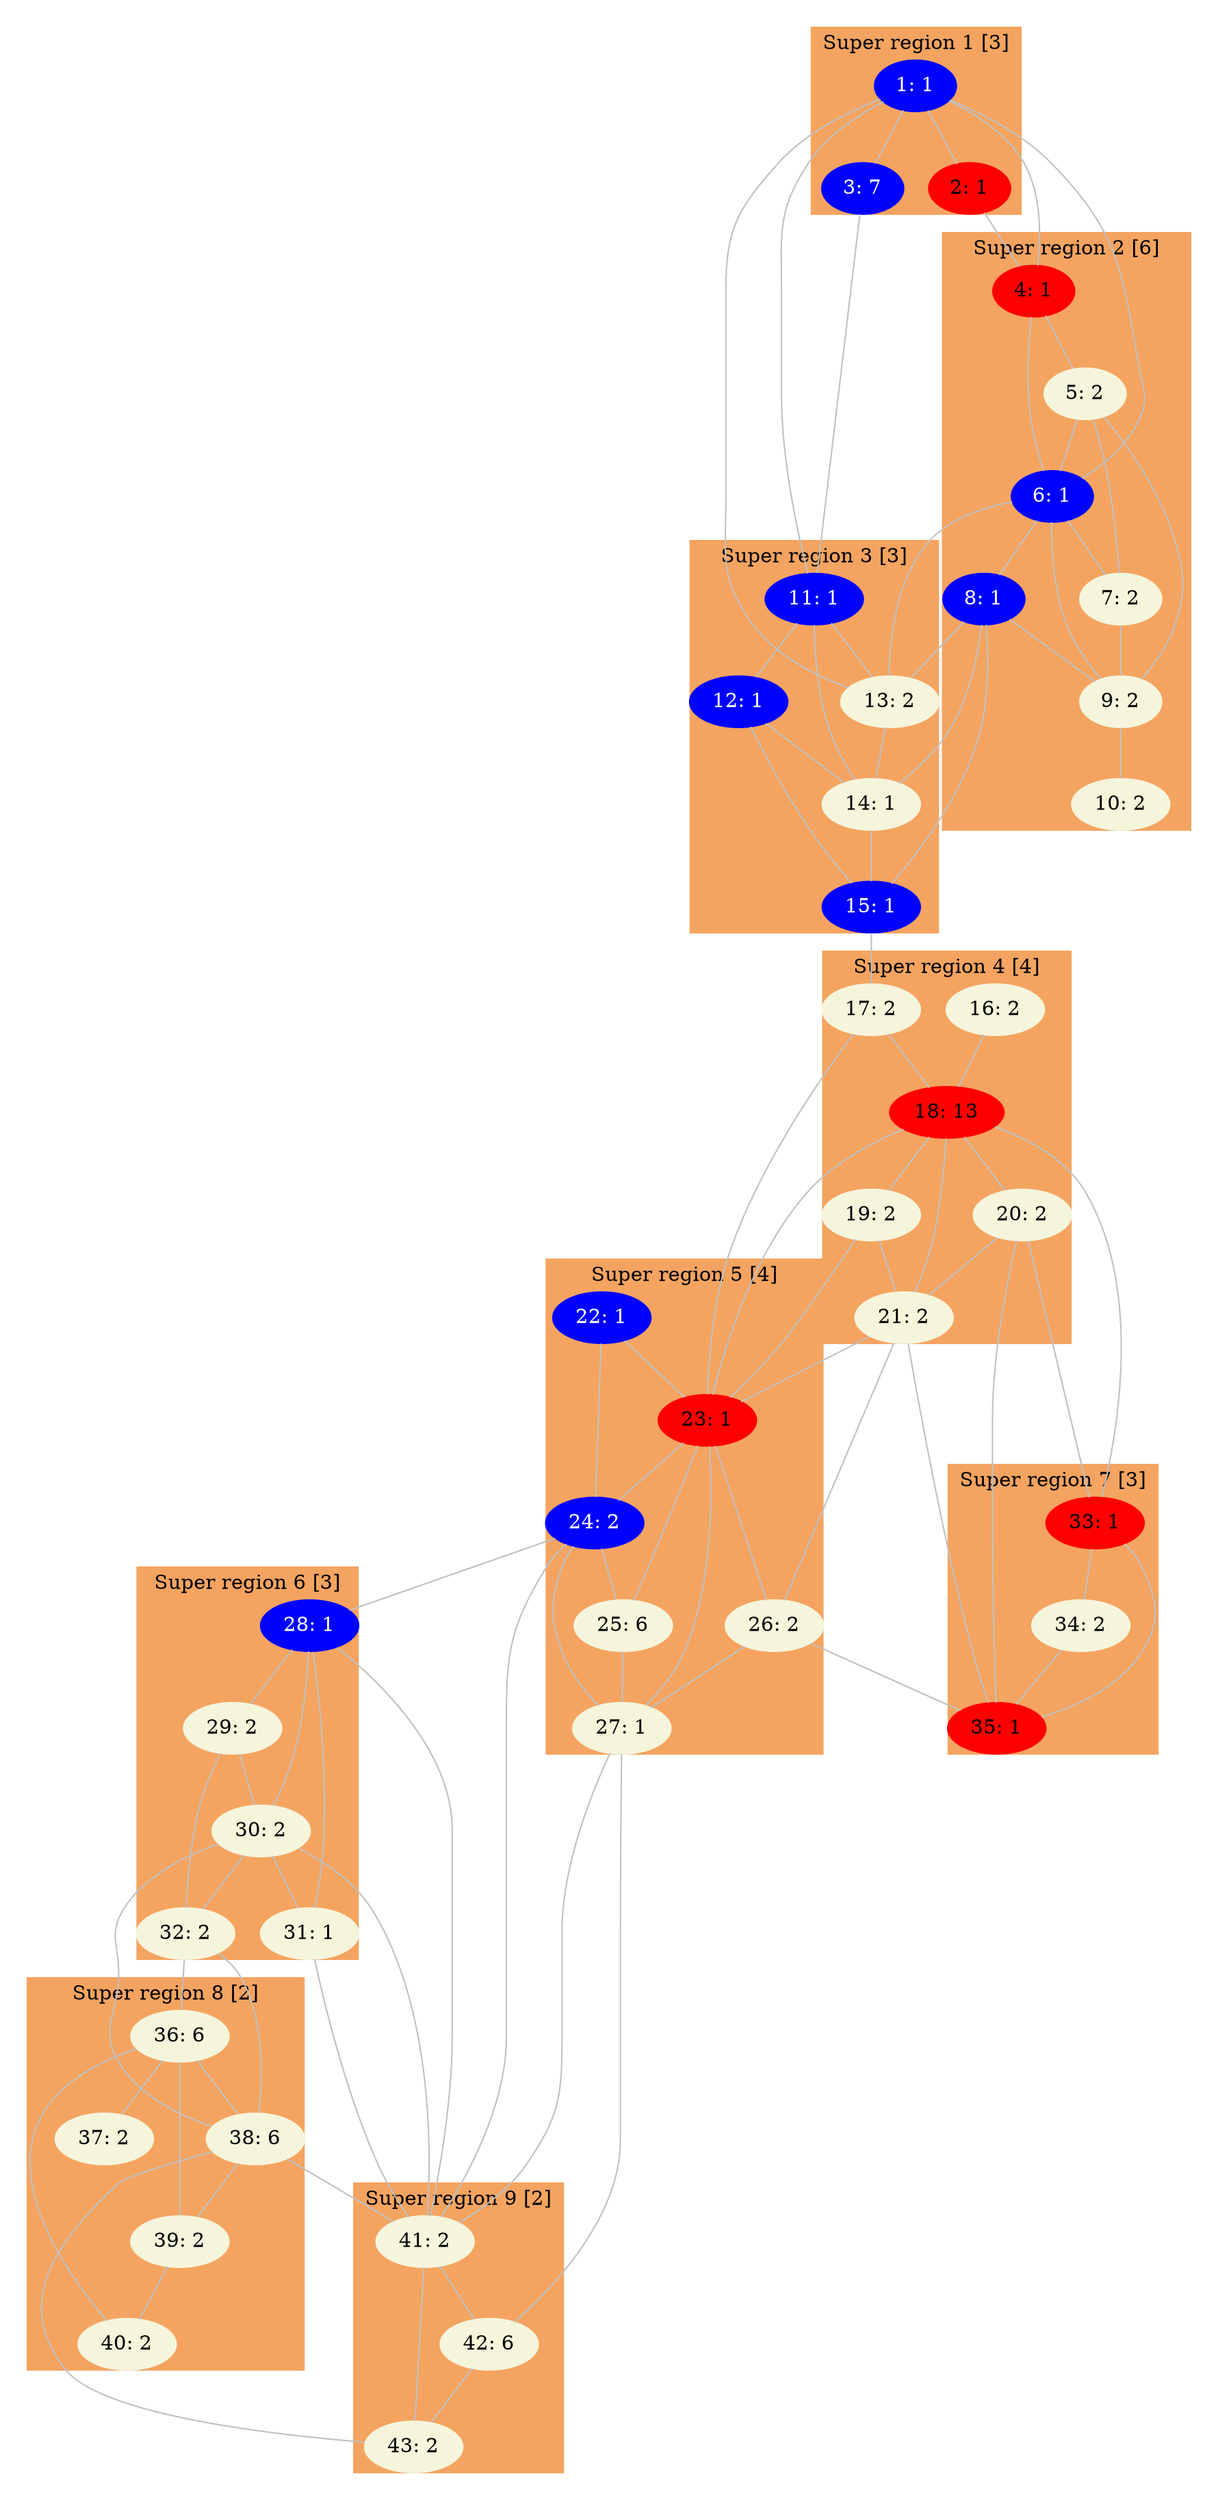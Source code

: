 digraph G {
  margin=0.1;
  center=false;
    subgraph cluster1 {
        label="Super region 1 [3]";
        style=filled;
        color=sandybrown;
        1 [label="1: 1",style=filled,fontcolor=white,color=blue];
        2 [label="2: 1",style=filled,fontcolor=black,color=red];
        3 [label="3: 7",style=filled,fontcolor=white,color=blue];
    }
        subgraph cluster2 {
        label="Super region 2 [6]";
        style=filled;
        color=sandybrown;
        4 [label="4: 1",style=filled,fontcolor=black,color=red];
        5 [label="5: 2",style=filled,fontcolor=black,color=beige];
        6 [label="6: 1",style=filled,fontcolor=white,color=blue];
        7 [label="7: 2",style=filled,fontcolor=black,color=beige];
        8 [label="8: 1",style=filled,fontcolor=white,color=blue];
        9 [label="9: 2",style=filled,fontcolor=black,color=beige];
        10 [label="10: 2",style=filled,fontcolor=black,color=beige];
    }
        subgraph cluster3 {
        label="Super region 3 [3]";
        style=filled;
        color=sandybrown;
        11 [label="11: 1",style=filled,fontcolor=white,color=blue];
        12 [label="12: 1",style=filled,fontcolor=white,color=blue];
        13 [label="13: 2",style=filled,fontcolor=black,color=beige];
        14 [label="14: 1",style=filled,fontcolor=black,color=beige];
        15 [label="15: 1",style=filled,fontcolor=white,color=blue];
    }
        subgraph cluster4 {
        label="Super region 4 [4]";
        style=filled;
        color=sandybrown;
        16 [label="16: 2",style=filled,fontcolor=black,color=beige];
        17 [label="17: 2",style=filled,fontcolor=black,color=beige];
        18 [label="18: 13",style=filled,fontcolor=black,color=red];
        19 [label="19: 2",style=filled,fontcolor=black,color=beige];
        20 [label="20: 2",style=filled,fontcolor=black,color=beige];
        21 [label="21: 2",style=filled,fontcolor=black,color=beige];
    }
        subgraph cluster5 {
        label="Super region 5 [4]";
        style=filled;
        color=sandybrown;
        22 [label="22: 1",style=filled,fontcolor=white,color=blue];
        23 [label="23: 1",style=filled,fontcolor=black,color=red];
        24 [label="24: 2",style=filled,fontcolor=white,color=blue];
        25 [label="25: 6",style=filled,fontcolor=black,color=beige];
        26 [label="26: 2",style=filled,fontcolor=black,color=beige];
        27 [label="27: 1",style=filled,fontcolor=black,color=beige];
    }
        subgraph cluster6 {
        label="Super region 6 [3]";
        style=filled;
        color=sandybrown;
        28 [label="28: 1",style=filled,fontcolor=white,color=blue];
        29 [label="29: 2",style=filled,fontcolor=black,color=beige];
        30 [label="30: 2",style=filled,fontcolor=black,color=beige];
        31 [label="31: 1",style=filled,fontcolor=black,color=beige];
        32 [label="32: 2",style=filled,fontcolor=black,color=beige];
    }
        subgraph cluster7 {
        label="Super region 7 [3]";
        style=filled;
        color=sandybrown;
        33 [label="33: 1",style=filled,fontcolor=black,color=red];
        34 [label="34: 2",style=filled,fontcolor=black,color=beige];
        35 [label="35: 1",style=filled,fontcolor=black,color=red];
    }
        subgraph cluster8 {
        label="Super region 8 [2]";
        style=filled;
        color=sandybrown;
        36 [label="36: 6",style=filled,fontcolor=black,color=beige];
        37 [label="37: 2",style=filled,fontcolor=black,color=beige];
        38 [label="38: 6",style=filled,fontcolor=black,color=beige];
        39 [label="39: 2",style=filled,fontcolor=black,color=beige];
        40 [label="40: 2",style=filled,fontcolor=black,color=beige];
    }
        subgraph cluster9 {
        label="Super region 9 [2]";
        style=filled;
        color=sandybrown;
        41 [label="41: 2",style=filled,fontcolor=black,color=beige];
        42 [label="42: 6",style=filled,fontcolor=black,color=beige];
        43 [label="43: 2",style=filled,fontcolor=black,color=beige];
    }
    1 -> 2 [color=grey,arrowhead=none,penwidth=1.0];
    1 -> 3 [color=grey,arrowhead=none,penwidth=1.0];
    1 -> 4 [color=grey,arrowhead=none,penwidth=1.0];
    1 -> 6 [color=grey,arrowhead=none,penwidth=1.0];
    1 -> 11 [color=grey,arrowhead=none,penwidth=1.0];
    1 -> 13 [color=grey,arrowhead=none,penwidth=1.0];
    2 -> 4 [color=grey,arrowhead=none,penwidth=1.0];
    3 -> 11 [color=grey,arrowhead=none,penwidth=1.0];
    4 -> 5 [color=grey,arrowhead=none,penwidth=1.0];
    4 -> 6 [color=grey,arrowhead=none,penwidth=1.0];
    5 -> 6 [color=grey,arrowhead=none,penwidth=1.0];
    5 -> 7 [color=grey,arrowhead=none,penwidth=1.0];
    5 -> 9 [color=grey,arrowhead=none,penwidth=1.0];
    6 -> 7 [color=grey,arrowhead=none,penwidth=1.0];
    6 -> 8 [color=grey,arrowhead=none,penwidth=1.0];
    6 -> 9 [color=grey,arrowhead=none,penwidth=1.0];
    6 -> 13 [color=grey,arrowhead=none,penwidth=1.0];
    7 -> 9 [color=grey,arrowhead=none,penwidth=1.0];
    8 -> 9 [color=grey,arrowhead=none,penwidth=1.0];
    8 -> 13 [color=grey,arrowhead=none,penwidth=1.0];
    8 -> 14 [color=grey,arrowhead=none,penwidth=1.0];
    8 -> 15 [color=grey,arrowhead=none,penwidth=1.0];
    9 -> 10 [color=grey,arrowhead=none,penwidth=1.0];
    11 -> 12 [color=grey,arrowhead=none,penwidth=1.0];
    11 -> 13 [color=grey,arrowhead=none,penwidth=1.0];
    11 -> 14 [color=grey,arrowhead=none,penwidth=1.0];
    12 -> 14 [color=grey,arrowhead=none,penwidth=1.0];
    12 -> 15 [color=grey,arrowhead=none,penwidth=1.0];
    13 -> 14 [color=grey,arrowhead=none,penwidth=1.0];
    14 -> 15 [color=grey,arrowhead=none,penwidth=1.0];
    15 -> 17 [color=grey,arrowhead=none,penwidth=1.0];
    16 -> 18 [color=grey,arrowhead=none,penwidth=1.0];
    17 -> 18 [color=grey,arrowhead=none,penwidth=1.0];
    17 -> 23 [color=grey,arrowhead=none,penwidth=1.0];
    18 -> 19 [color=grey,arrowhead=none,penwidth=1.0];
    18 -> 20 [color=grey,arrowhead=none,penwidth=1.0];
    18 -> 21 [color=grey,arrowhead=none,penwidth=1.0];
    18 -> 23 [color=grey,arrowhead=none,penwidth=1.0];
    18 -> 33 [color=grey,arrowhead=none,penwidth=1.0];
    19 -> 21 [color=grey,arrowhead=none,penwidth=1.0];
    19 -> 23 [color=grey,arrowhead=none,penwidth=1.0];
    20 -> 21 [color=grey,arrowhead=none,penwidth=1.0];
    20 -> 33 [color=grey,arrowhead=none,penwidth=1.0];
    20 -> 35 [color=grey,arrowhead=none,penwidth=1.0];
    21 -> 23 [color=grey,arrowhead=none,penwidth=1.0];
    21 -> 26 [color=grey,arrowhead=none,penwidth=1.0];
    21 -> 35 [color=grey,arrowhead=none,penwidth=1.0];
    22 -> 23 [color=grey,arrowhead=none,penwidth=1.0];
    22 -> 24 [color=grey,arrowhead=none,penwidth=1.0];
    23 -> 24 [color=grey,arrowhead=none,penwidth=1.0];
    23 -> 25 [color=grey,arrowhead=none,penwidth=1.0];
    23 -> 26 [color=grey,arrowhead=none,penwidth=1.0];
    23 -> 27 [color=grey,arrowhead=none,penwidth=1.0];
    24 -> 25 [color=grey,arrowhead=none,penwidth=1.0];
    24 -> 27 [color=grey,arrowhead=none,penwidth=1.0];
    24 -> 28 [color=grey,arrowhead=none,penwidth=1.0];
    24 -> 41 [color=grey,arrowhead=none,penwidth=1.0];
    25 -> 27 [color=grey,arrowhead=none,penwidth=1.0];
    26 -> 27 [color=grey,arrowhead=none,penwidth=1.0];
    26 -> 35 [color=grey,arrowhead=none,penwidth=1.0];
    27 -> 41 [color=grey,arrowhead=none,penwidth=1.0];
    27 -> 42 [color=grey,arrowhead=none,penwidth=1.0];
    28 -> 29 [color=grey,arrowhead=none,penwidth=1.0];
    28 -> 30 [color=grey,arrowhead=none,penwidth=1.0];
    28 -> 31 [color=grey,arrowhead=none,penwidth=1.0];
    28 -> 41 [color=grey,arrowhead=none,penwidth=1.0];
    29 -> 30 [color=grey,arrowhead=none,penwidth=1.0];
    29 -> 32 [color=grey,arrowhead=none,penwidth=1.0];
    30 -> 31 [color=grey,arrowhead=none,penwidth=1.0];
    30 -> 32 [color=grey,arrowhead=none,penwidth=1.0];
    30 -> 38 [color=grey,arrowhead=none,penwidth=1.0];
    30 -> 41 [color=grey,arrowhead=none,penwidth=1.0];
    31 -> 41 [color=grey,arrowhead=none,penwidth=1.0];
    32 -> 36 [color=grey,arrowhead=none,penwidth=1.0];
    32 -> 38 [color=grey,arrowhead=none,penwidth=1.0];
    33 -> 34 [color=grey,arrowhead=none,penwidth=1.0];
    33 -> 35 [color=grey,arrowhead=none,penwidth=1.0];
    34 -> 35 [color=grey,arrowhead=none,penwidth=1.0];
    36 -> 37 [color=grey,arrowhead=none,penwidth=1.0];
    36 -> 38 [color=grey,arrowhead=none,penwidth=1.0];
    36 -> 39 [color=grey,arrowhead=none,penwidth=1.0];
    36 -> 40 [color=grey,arrowhead=none,penwidth=1.0];
    38 -> 39 [color=grey,arrowhead=none,penwidth=1.0];
    38 -> 41 [color=grey,arrowhead=none,penwidth=1.0];
    38 -> 43 [color=grey,arrowhead=none,penwidth=1.0];
    39 -> 40 [color=grey,arrowhead=none,penwidth=1.0];
    41 -> 42 [color=grey,arrowhead=none,penwidth=1.0];
    41 -> 43 [color=grey,arrowhead=none,penwidth=1.0];
    42 -> 43 [color=grey,arrowhead=none,penwidth=1.0];

}
